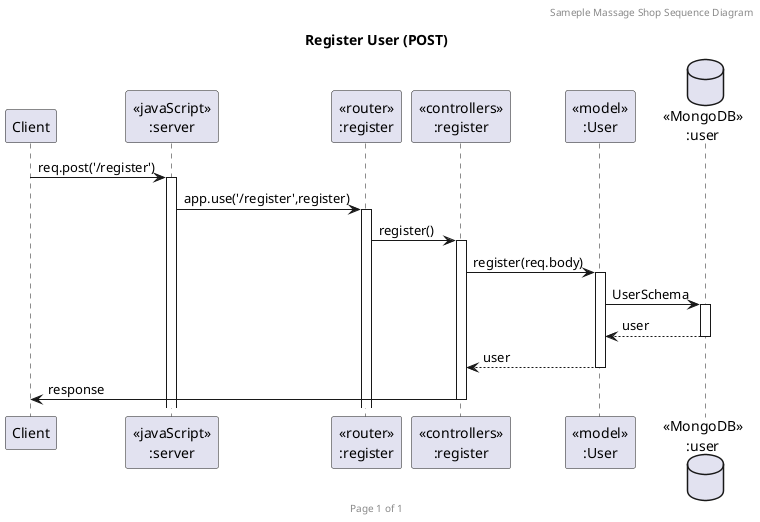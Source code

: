 @startuml Register User (POST)

header Sameple Massage Shop Sequence Diagram
footer Page %page% of %lastpage%
title "Register User (POST)"

participant "Client" as client
participant "<<javaScript>>\n:server" as server
participant "<<router>>\n:register" as routerRegister
participant "<<controllers>>\n:register" as controllersRegister
participant "<<model>>\n:User" as modelUser
database "<<MongoDB>>\n:user" as UserDatabase

client->server ++:req.post('/register')
server->routerRegister ++:app.use('/register',register)
routerRegister -> controllersRegister ++:register()
controllersRegister->modelUser ++:register(req.body)
modelUser ->UserDatabase ++: UserSchema
UserDatabase --> modelUser --: user
controllersRegister <-- modelUser --:user
controllersRegister->client --:response

@enduml
